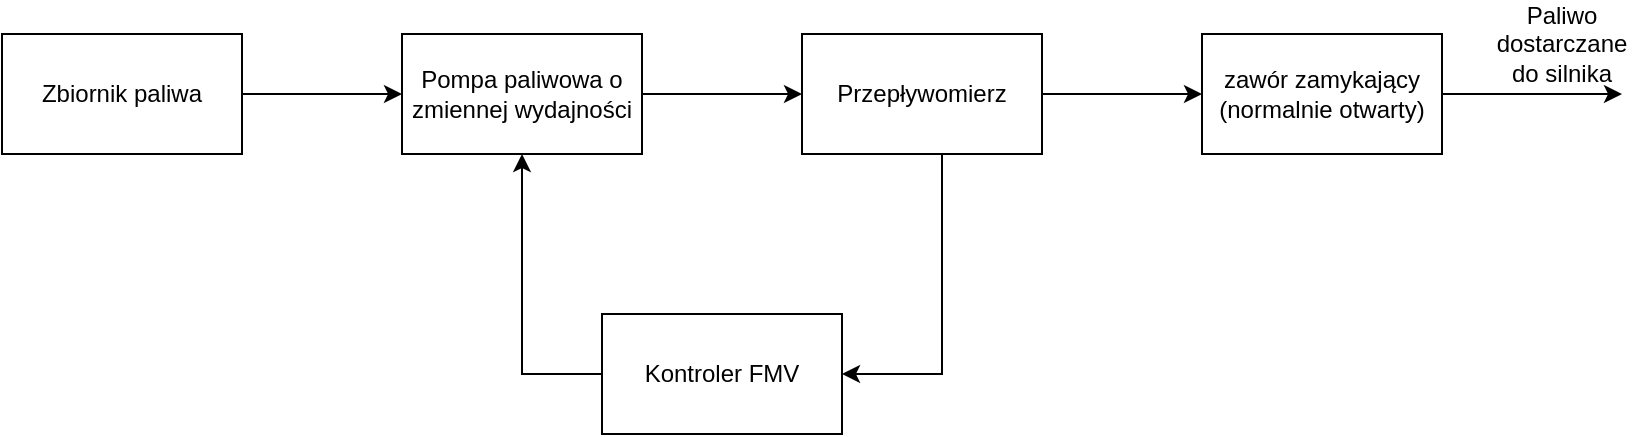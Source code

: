 <mxfile version="20.6.0" type="device"><diagram id="J0QflKEpHNrrcgb8ZCzE" name="Strona-1"><mxGraphModel dx="1038" dy="547" grid="1" gridSize="10" guides="1" tooltips="1" connect="1" arrows="1" fold="1" page="1" pageScale="1" pageWidth="1169" pageHeight="827" math="0" shadow="0"><root><mxCell id="0"/><mxCell id="1" parent="0"/><mxCell id="Q0UTraC96DJ_IhOznfA5-12" value="" style="edgeStyle=orthogonalEdgeStyle;rounded=0;orthogonalLoop=1;jettySize=auto;html=1;" edge="1" parent="1" source="Q0UTraC96DJ_IhOznfA5-1" target="Q0UTraC96DJ_IhOznfA5-11"><mxGeometry relative="1" as="geometry"/></mxCell><mxCell id="Q0UTraC96DJ_IhOznfA5-1" value="Pompa paliwowa o zmiennej wydajności" style="rounded=0;whiteSpace=wrap;html=1;" vertex="1" parent="1"><mxGeometry x="360" y="120" width="120" height="60" as="geometry"/></mxCell><mxCell id="Q0UTraC96DJ_IhOznfA5-6" value="" style="edgeStyle=orthogonalEdgeStyle;rounded=0;orthogonalLoop=1;jettySize=auto;html=1;" edge="1" parent="1" source="Q0UTraC96DJ_IhOznfA5-5" target="Q0UTraC96DJ_IhOznfA5-1"><mxGeometry relative="1" as="geometry"/></mxCell><mxCell id="Q0UTraC96DJ_IhOznfA5-5" value="Zbiornik paliwa" style="rounded=0;whiteSpace=wrap;html=1;" vertex="1" parent="1"><mxGeometry x="160" y="120" width="120" height="60" as="geometry"/></mxCell><mxCell id="Q0UTraC96DJ_IhOznfA5-17" style="edgeStyle=orthogonalEdgeStyle;rounded=0;orthogonalLoop=1;jettySize=auto;html=1;" edge="1" parent="1" source="Q0UTraC96DJ_IhOznfA5-8"><mxGeometry relative="1" as="geometry"><mxPoint x="970" y="150" as="targetPoint"/></mxGeometry></mxCell><mxCell id="Q0UTraC96DJ_IhOznfA5-8" value="zawór zamykający (normalnie otwarty)" style="rounded=0;whiteSpace=wrap;html=1;" vertex="1" parent="1"><mxGeometry x="760" y="120" width="120" height="60" as="geometry"/></mxCell><mxCell id="Q0UTraC96DJ_IhOznfA5-10" value="" style="endArrow=classic;html=1;rounded=0;entryX=0.5;entryY=1;entryDx=0;entryDy=0;exitX=0;exitY=0.5;exitDx=0;exitDy=0;" edge="1" parent="1" source="Q0UTraC96DJ_IhOznfA5-16" target="Q0UTraC96DJ_IhOznfA5-1"><mxGeometry width="50" height="50" relative="1" as="geometry"><mxPoint x="450" y="250" as="sourcePoint"/><mxPoint x="710" y="390" as="targetPoint"/><Array as="points"><mxPoint x="420" y="290"/></Array></mxGeometry></mxCell><mxCell id="Q0UTraC96DJ_IhOznfA5-13" value="" style="edgeStyle=orthogonalEdgeStyle;rounded=0;orthogonalLoop=1;jettySize=auto;html=1;" edge="1" parent="1" source="Q0UTraC96DJ_IhOznfA5-11" target="Q0UTraC96DJ_IhOznfA5-8"><mxGeometry relative="1" as="geometry"/></mxCell><mxCell id="Q0UTraC96DJ_IhOznfA5-15" style="edgeStyle=orthogonalEdgeStyle;rounded=0;orthogonalLoop=1;jettySize=auto;html=1;entryX=1;entryY=0.5;entryDx=0;entryDy=0;" edge="1" parent="1" source="Q0UTraC96DJ_IhOznfA5-11" target="Q0UTraC96DJ_IhOznfA5-16"><mxGeometry relative="1" as="geometry"><mxPoint x="550" y="260" as="targetPoint"/><Array as="points"><mxPoint x="630" y="290"/></Array></mxGeometry></mxCell><mxCell id="Q0UTraC96DJ_IhOznfA5-11" value="Przepływomierz" style="rounded=0;whiteSpace=wrap;html=1;" vertex="1" parent="1"><mxGeometry x="560" y="120" width="120" height="60" as="geometry"/></mxCell><mxCell id="Q0UTraC96DJ_IhOznfA5-16" value="Kontroler FMV" style="rounded=0;whiteSpace=wrap;html=1;" vertex="1" parent="1"><mxGeometry x="460" y="260" width="120" height="60" as="geometry"/></mxCell><mxCell id="Q0UTraC96DJ_IhOznfA5-18" value="Paliwo dostarczane do silnika" style="text;html=1;strokeColor=none;fillColor=none;align=center;verticalAlign=middle;whiteSpace=wrap;rounded=0;" vertex="1" parent="1"><mxGeometry x="910" y="110" width="60" height="30" as="geometry"/></mxCell></root></mxGraphModel></diagram></mxfile>